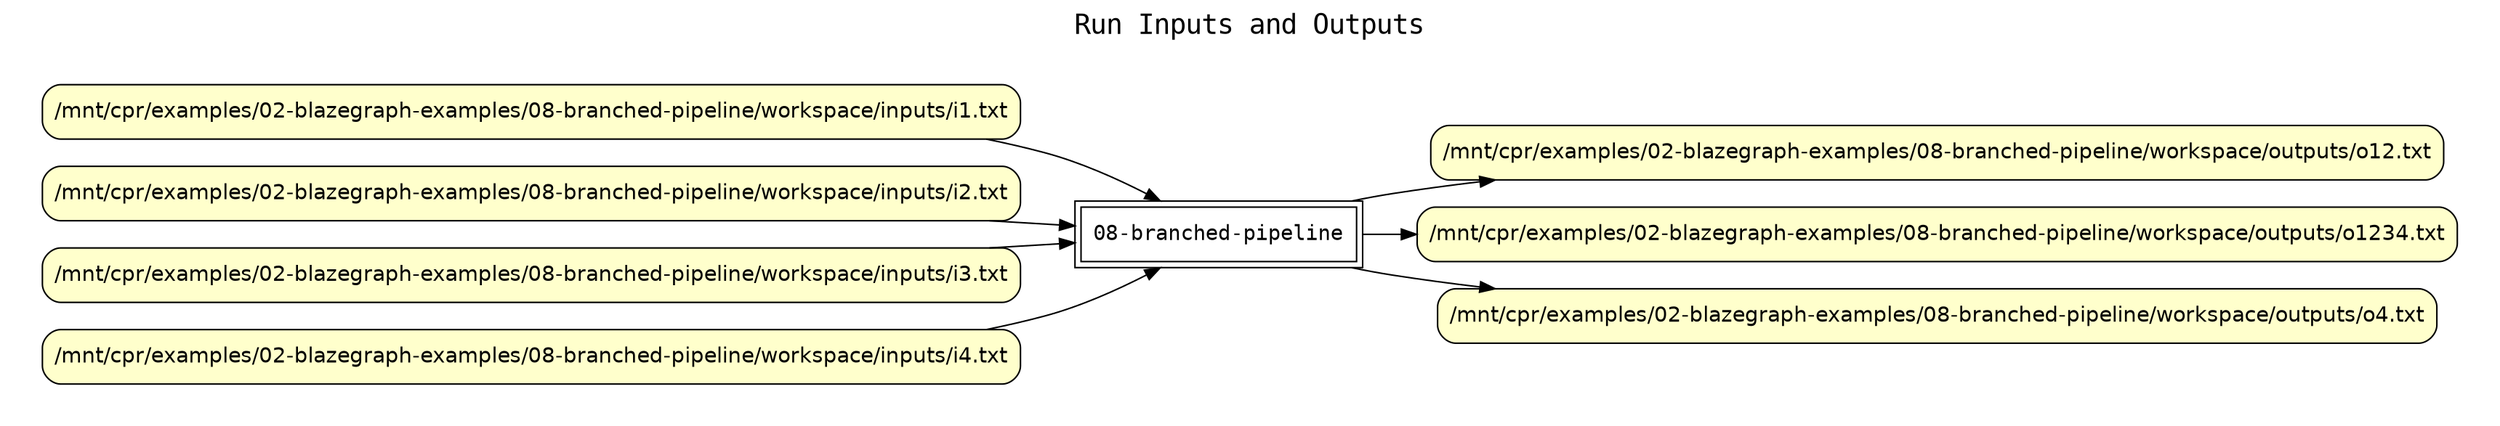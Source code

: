 

digraph cpr_run {
rankdir=LR
fontname=Courier; fontsize=18; labelloc=t
label="Run Inputs and Outputs"

node[shape=box style="filled" fillcolor="#FFFFFF" peripheries=2 fontname=Courier]
"run" [label="08-branched-pipeline"]

subgraph cluster_input_files { label=""; color=white; penwidth=0
subgraph cluster_input_files_inner { label=""; color=white
node[shape=box style="rounded,filled" fillcolor="#FFFFCC" peripheries=1 fontname=Helvetica]

"/mnt/cpr/examples/02-blazegraph-examples/08-branched-pipeline/workspace/inputs/i1.txt" [label="/mnt/cpr/examples/02-blazegraph-examples/08-branched-pipeline/workspace/inputs/i1.txt"]

"/mnt/cpr/examples/02-blazegraph-examples/08-branched-pipeline/workspace/inputs/i2.txt" [label="/mnt/cpr/examples/02-blazegraph-examples/08-branched-pipeline/workspace/inputs/i2.txt"]

"/mnt/cpr/examples/02-blazegraph-examples/08-branched-pipeline/workspace/inputs/i3.txt" [label="/mnt/cpr/examples/02-blazegraph-examples/08-branched-pipeline/workspace/inputs/i3.txt"]

"/mnt/cpr/examples/02-blazegraph-examples/08-branched-pipeline/workspace/inputs/i4.txt" [label="/mnt/cpr/examples/02-blazegraph-examples/08-branched-pipeline/workspace/inputs/i4.txt"]

}}


"/mnt/cpr/examples/02-blazegraph-examples/08-branched-pipeline/workspace/inputs/i1.txt" -> "run"

"/mnt/cpr/examples/02-blazegraph-examples/08-branched-pipeline/workspace/inputs/i2.txt" -> "run"

"/mnt/cpr/examples/02-blazegraph-examples/08-branched-pipeline/workspace/inputs/i3.txt" -> "run"

"/mnt/cpr/examples/02-blazegraph-examples/08-branched-pipeline/workspace/inputs/i4.txt" -> "run"


subgraph cluster_output_files { label=""; color=white; penwidth=0
subgraph cluster_output_files_inner { label=""; color=white
node[shape=box style="rounded,filled" fillcolor="#FFFFCC" peripheries=1 fontname=Helvetica]

"/mnt/cpr/examples/02-blazegraph-examples/08-branched-pipeline/workspace/outputs/o12.txt" [label="/mnt/cpr/examples/02-blazegraph-examples/08-branched-pipeline/workspace/outputs/o12.txt"]

"/mnt/cpr/examples/02-blazegraph-examples/08-branched-pipeline/workspace/outputs/o1234.txt" [label="/mnt/cpr/examples/02-blazegraph-examples/08-branched-pipeline/workspace/outputs/o1234.txt"]

"/mnt/cpr/examples/02-blazegraph-examples/08-branched-pipeline/workspace/outputs/o4.txt" [label="/mnt/cpr/examples/02-blazegraph-examples/08-branched-pipeline/workspace/outputs/o4.txt"]

}}


"run" -> "/mnt/cpr/examples/02-blazegraph-examples/08-branched-pipeline/workspace/outputs/o12.txt"

"run" -> "/mnt/cpr/examples/02-blazegraph-examples/08-branched-pipeline/workspace/outputs/o1234.txt"

"run" -> "/mnt/cpr/examples/02-blazegraph-examples/08-branched-pipeline/workspace/outputs/o4.txt"


}

